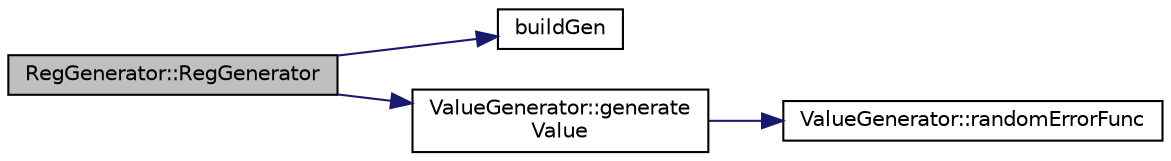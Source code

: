 digraph "RegGenerator::RegGenerator"
{
  edge [fontname="Helvetica",fontsize="10",labelfontname="Helvetica",labelfontsize="10"];
  node [fontname="Helvetica",fontsize="10",shape=record];
  rankdir="LR";
  Node0 [label="RegGenerator::RegGenerator",height=0.2,width=0.4,color="black", fillcolor="grey75", style="filled", fontcolor="black"];
  Node0 -> Node1 [color="midnightblue",fontsize="10",style="solid"];
  Node1 [label="buildGen",height=0.2,width=0.4,color="black", fillcolor="white", style="filled",URL="$reggenerator_8cpp.html#ada07e20e89d0baeeabd715f4022f528b"];
  Node0 -> Node2 [color="midnightblue",fontsize="10",style="solid"];
  Node2 [label="ValueGenerator::generate\lValue",height=0.2,width=0.4,color="black", fillcolor="white", style="filled",URL="$class_value_generator.html#abb8134945ee903005e52934aae8fcbd2"];
  Node2 -> Node3 [color="midnightblue",fontsize="10",style="solid"];
  Node3 [label="ValueGenerator::randomErrorFunc",height=0.2,width=0.4,color="black", fillcolor="white", style="filled",URL="$class_value_generator.html#a87e54f9bff53072f70c89cc1490dbd4e"];
}
